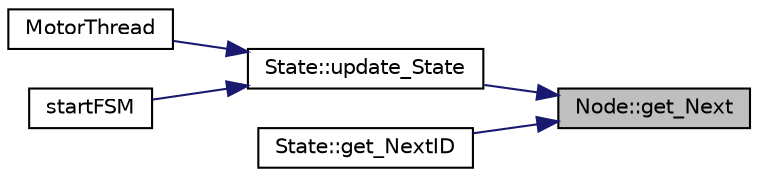 digraph "Node::get_Next"
{
 // INTERACTIVE_SVG=YES
 // LATEX_PDF_SIZE
  edge [fontname="Helvetica",fontsize="10",labelfontname="Helvetica",labelfontsize="10"];
  node [fontname="Helvetica",fontsize="10",shape=record];
  rankdir="RL";
  Node18 [label="Node::get_Next",height=0.2,width=0.4,color="black", fillcolor="grey75", style="filled", fontcolor="black",tooltip=" "];
  Node18 -> Node19 [dir="back",color="midnightblue",fontsize="10",style="solid",fontname="Helvetica"];
  Node19 [label="State::update_State",height=0.2,width=0.4,color="black", fillcolor="white", style="filled",URL="$class_state.html#a7d18b97f26e4689c480f43796e11cefb",tooltip=" "];
  Node19 -> Node20 [dir="back",color="midnightblue",fontsize="10",style="solid",fontname="Helvetica"];
  Node20 [label="MotorThread",height=0.2,width=0.4,color="black", fillcolor="white", style="filled",URL="$robo__tasks_8cpp.html#a002008655210c48a6b7414c925b5f4ac",tooltip="Function implementing the Motor thread."];
  Node19 -> Node21 [dir="back",color="midnightblue",fontsize="10",style="solid",fontname="Helvetica"];
  Node21 [label="startFSM",height=0.2,width=0.4,color="black", fillcolor="white", style="filled",URL="$fsm_8cpp.html#a7843b65776b6083feed0603eabeadcd1",tooltip=" "];
  Node18 -> Node22 [dir="back",color="midnightblue",fontsize="10",style="solid",fontname="Helvetica"];
  Node22 [label="State::get_NextID",height=0.2,width=0.4,color="black", fillcolor="white", style="filled",URL="$class_state.html#a614c0afd8738bea4f274bd4f4609548c",tooltip=" "];
}
